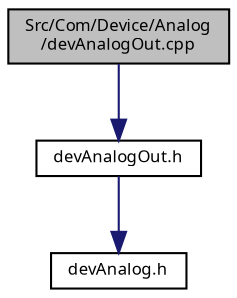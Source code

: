 digraph "Src/Com/Device/Analog/devAnalogOut.cpp"
{
  edge [fontname="Sans",fontsize="8",labelfontname="Sans",labelfontsize="8"];
  node [fontname="Sans",fontsize="8",shape=record];
  Node1 [label="Src/Com/Device/Analog\l/devAnalogOut.cpp",height=0.2,width=0.4,color="black", fillcolor="grey75", style="filled", fontcolor="black"];
  Node1 -> Node2 [color="midnightblue",fontsize="8",style="solid",fontname="Sans"];
  Node2 [label="devAnalogOut.h",height=0.2,width=0.4,color="black", fillcolor="white", style="filled",URL="$dev_analog_out_8h.html"];
  Node2 -> Node3 [color="midnightblue",fontsize="8",style="solid",fontname="Sans"];
  Node3 [label="devAnalog.h",height=0.2,width=0.4,color="black", fillcolor="white", style="filled",URL="$dev_analog_8h.html"];
}
